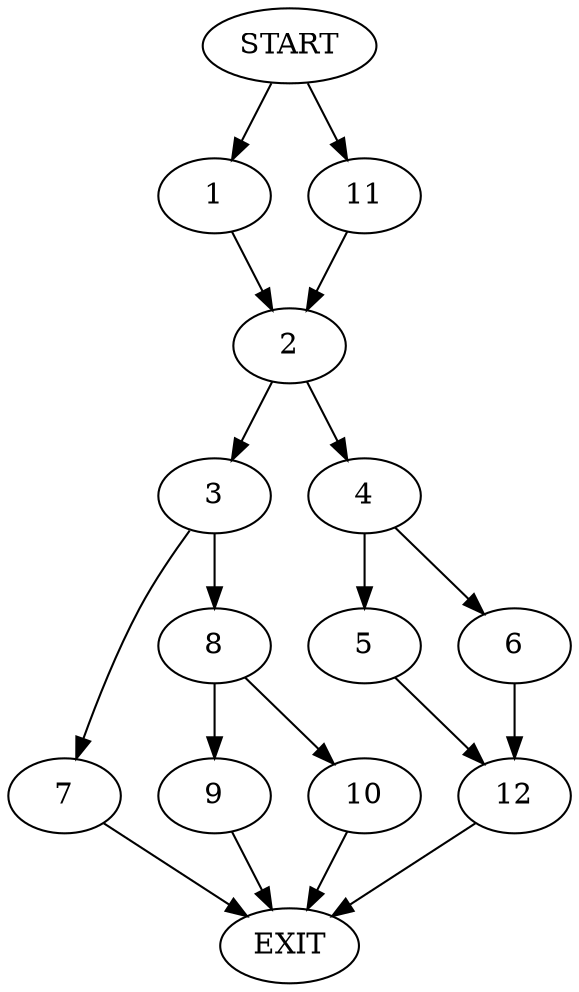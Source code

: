 digraph {
0 [label="START"]
13 [label="EXIT"]
0 -> 1
1 -> 2
2 -> 3
2 -> 4
4 -> 5
4 -> 6
3 -> 7
3 -> 8
8 -> 9
8 -> 10
7 -> 13
9 -> 13
10 -> 13
0 -> 11
11 -> 2
6 -> 12
5 -> 12
12 -> 13
}
